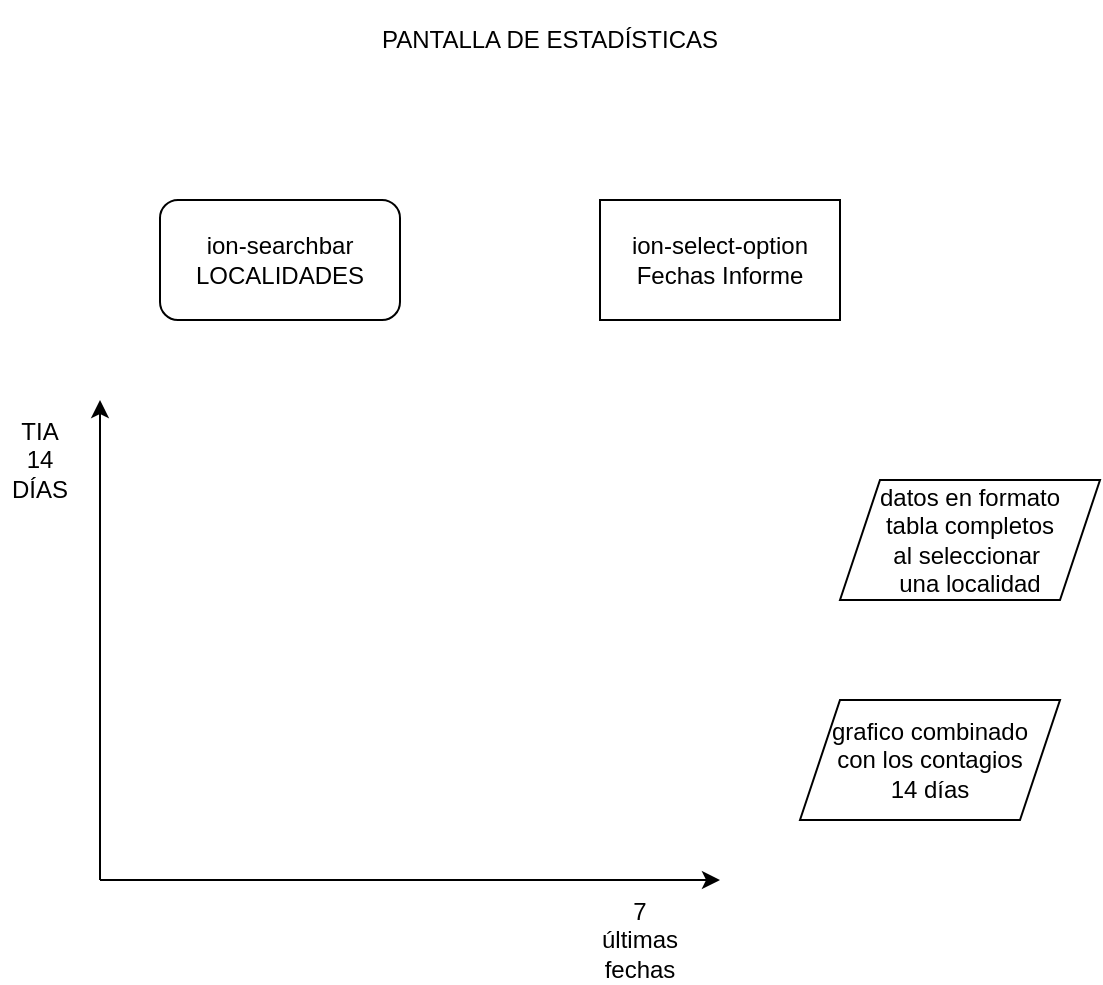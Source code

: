 <mxfile version="14.2.7" type="device"><diagram id="GfPag1v__5PR1-Wu1lSt" name="Page-1"><mxGraphModel dx="868" dy="482" grid="1" gridSize="10" guides="1" tooltips="1" connect="1" arrows="1" fold="1" page="1" pageScale="1" pageWidth="827" pageHeight="1169" math="0" shadow="0"><root><mxCell id="0"/><mxCell id="1" parent="0"/><mxCell id="Rpvo21RMe2NTxCpThLYR-1" value="ion-searchbar&lt;br&gt;LOCALIDADES" style="rounded=1;whiteSpace=wrap;html=1;" vertex="1" parent="1"><mxGeometry x="230" y="140" width="120" height="60" as="geometry"/></mxCell><mxCell id="Rpvo21RMe2NTxCpThLYR-2" value="ion-select-option&lt;br&gt;Fechas Informe" style="rounded=0;whiteSpace=wrap;html=1;" vertex="1" parent="1"><mxGeometry x="450" y="140" width="120" height="60" as="geometry"/></mxCell><mxCell id="Rpvo21RMe2NTxCpThLYR-3" value="" style="endArrow=classic;html=1;" edge="1" parent="1"><mxGeometry width="50" height="50" relative="1" as="geometry"><mxPoint x="200" y="480" as="sourcePoint"/><mxPoint x="200" y="240" as="targetPoint"/></mxGeometry></mxCell><mxCell id="Rpvo21RMe2NTxCpThLYR-4" value="" style="endArrow=classic;html=1;" edge="1" parent="1"><mxGeometry width="50" height="50" relative="1" as="geometry"><mxPoint x="200" y="480" as="sourcePoint"/><mxPoint x="510" y="480" as="targetPoint"/></mxGeometry></mxCell><mxCell id="Rpvo21RMe2NTxCpThLYR-5" value="TIA&lt;br&gt;14 DÍAS" style="text;html=1;strokeColor=none;fillColor=none;align=center;verticalAlign=middle;whiteSpace=wrap;rounded=0;" vertex="1" parent="1"><mxGeometry x="150" y="260" width="40" height="20" as="geometry"/></mxCell><mxCell id="Rpvo21RMe2NTxCpThLYR-9" value="7 últimas fechas" style="text;html=1;strokeColor=none;fillColor=none;align=center;verticalAlign=middle;whiteSpace=wrap;rounded=0;" vertex="1" parent="1"><mxGeometry x="450" y="500" width="40" height="20" as="geometry"/></mxCell><mxCell id="Rpvo21RMe2NTxCpThLYR-10" value="datos en formato&lt;br&gt;tabla completos&lt;br&gt;al seleccionar&amp;nbsp;&lt;br&gt;una localidad" style="shape=parallelogram;perimeter=parallelogramPerimeter;whiteSpace=wrap;html=1;fixedSize=1;" vertex="1" parent="1"><mxGeometry x="570" y="280" width="130" height="60" as="geometry"/></mxCell><mxCell id="Rpvo21RMe2NTxCpThLYR-11" value="grafico combinado&lt;br&gt;con los contagios&lt;br&gt;14 días" style="shape=parallelogram;perimeter=parallelogramPerimeter;whiteSpace=wrap;html=1;fixedSize=1;" vertex="1" parent="1"><mxGeometry x="550" y="390" width="130" height="60" as="geometry"/></mxCell><mxCell id="Rpvo21RMe2NTxCpThLYR-12" value="PANTALLA DE ESTADÍSTICAS" style="text;html=1;strokeColor=none;fillColor=none;align=center;verticalAlign=middle;whiteSpace=wrap;rounded=0;" vertex="1" parent="1"><mxGeometry x="280" y="40" width="290" height="40" as="geometry"/></mxCell></root></mxGraphModel></diagram></mxfile>